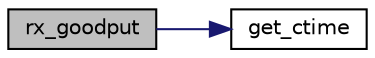 digraph "rx_goodput"
{
 // LATEX_PDF_SIZE
  edge [fontname="Helvetica",fontsize="10",labelfontname="Helvetica",labelfontsize="10"];
  node [fontname="Helvetica",fontsize="10",shape=record];
  rankdir="LR";
  Node1 [label="rx_goodput",height=0.2,width=0.4,color="black", fillcolor="grey75", style="filled", fontcolor="black",tooltip=" "];
  Node1 -> Node2 [color="midnightblue",fontsize="10",style="solid",fontname="Helvetica"];
  Node2 [label="get_ctime",height=0.2,width=0.4,color="black", fillcolor="white", style="filled",URL="$otg_8c.html#a8c2e2f0cd54f87b658206df2be650016",tooltip="get the simulation time"];
}
